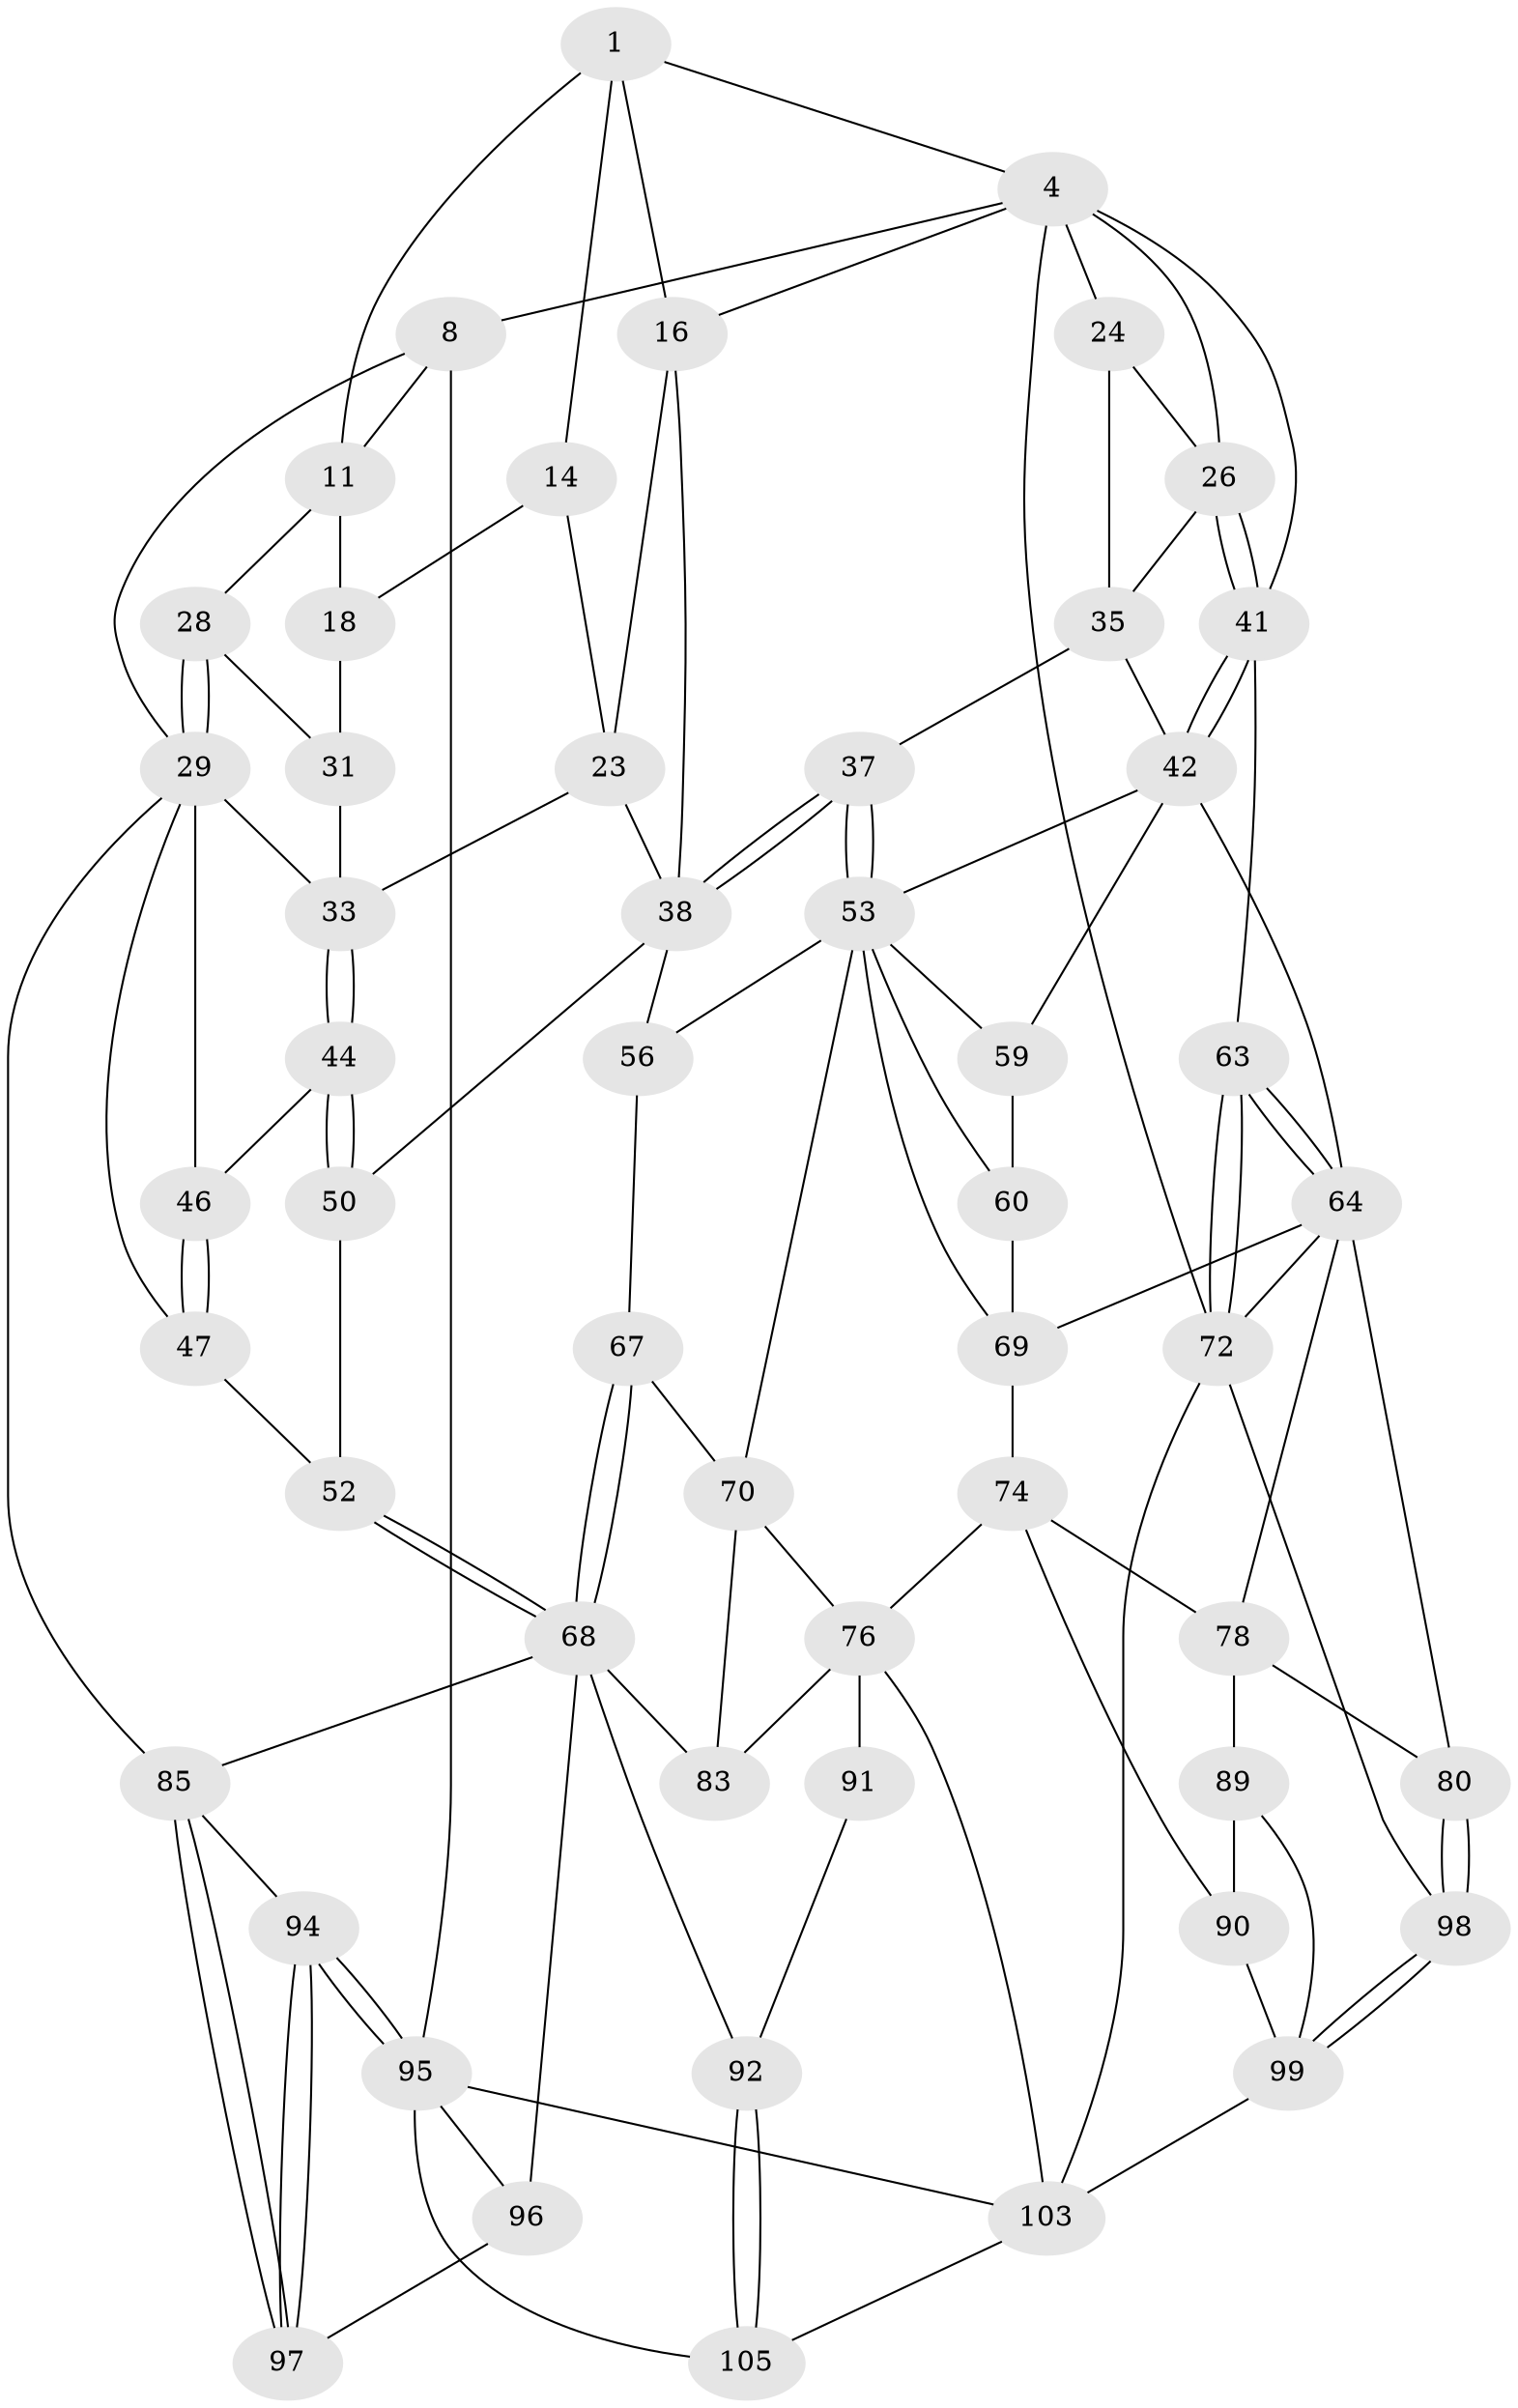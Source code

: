 // original degree distribution, {3: 0.018691588785046728, 5: 0.5607476635514018, 4: 0.22429906542056074, 6: 0.19626168224299065}
// Generated by graph-tools (version 1.1) at 2025/28/03/15/25 16:28:03]
// undirected, 53 vertices, 119 edges
graph export_dot {
graph [start="1"]
  node [color=gray90,style=filled];
  1 [pos="+0.2350656334048909+0",super="+10+2"];
  4 [pos="+0.5913453052532719+0",super="+5+20"];
  8 [pos="+0+0",super="+9"];
  11 [pos="+0.15085079844099153+0.028102766705125397",super="+12"];
  14 [pos="+0.3089462631601826+0.06360038257030906",super="+22+15"];
  16 [pos="+0.4551292306221175+0.16356171454975918",super="+21+17"];
  18 [pos="+0.22888252739096826+0.11631042663302527",super="+19"];
  23 [pos="+0.35297008415302344+0.1911374670198642",super="+32"];
  24 [pos="+0.7517565466720718+0.0603866981426284",super="+25"];
  26 [pos="+0.8513781687554747+0.18618890476398017",super="+27"];
  28 [pos="+0.05685145558510444+0.09939241468735968"];
  29 [pos="+0+0.1460884083459296",super="+39+30"];
  31 [pos="+0.17034619254711136+0.16405068472456358"];
  33 [pos="+0.2696083159897062+0.3139957745592531",super="+34"];
  35 [pos="+0.6972318907052765+0.22887324854306978",super="+36"];
  37 [pos="+0.5808184779906508+0.36012362939098513"];
  38 [pos="+0.5697542838776407+0.35536900626155243",super="+40"];
  41 [pos="+1+0.3544071116823371",super="+43"];
  42 [pos="+0.919411607860276+0.38285750650645756",super="+57"];
  44 [pos="+0.25602097023174075+0.3302305513397001",super="+45"];
  46 [pos="+0.1299601935160052+0.38396648231829156"];
  47 [pos="+0+0.5140949060141531"];
  50 [pos="+0.34449671436671175+0.5106750181165048",super="+51"];
  52 [pos="+0.24838306810881797+0.5831630205254122"];
  53 [pos="+0.5841970707950379+0.36953745987641945",super="+58+54"];
  56 [pos="+0.45838007509441725+0.575617979195007"];
  59 [pos="+0.6970812856150881+0.5167530273697499"];
  60 [pos="+0.643202807199436+0.5671512925403754"];
  63 [pos="+1+0.6641052011281783"];
  64 [pos="+0.8312241270975043+0.6269131780061221",super="+79+65"];
  67 [pos="+0.4469979136640184+0.5858971329271113"];
  68 [pos="+0.2662264526600972+0.6715387959868836",super="+82"];
  69 [pos="+0.7678198310175113+0.6128261717198514",super="+73"];
  70 [pos="+0.4875431127404019+0.722320544417136",super="+71"];
  72 [pos="+1+0.7450882461294788",super="+88"];
  74 [pos="+0.6269008472019033+0.6726822710034447",super="+75"];
  76 [pos="+0.5837857392686128+0.799030981455904",super="+101+77"];
  78 [pos="+0.7477973479841145+0.7448746690431359",super="+81"];
  80 [pos="+0.7621462102757438+0.7789337224050641"];
  83 [pos="+0.3244322562577475+0.7194299993947899"];
  85 [pos="+0.17766040552861595+0.7166819221616605",super="+86"];
  89 [pos="+0.7237579743202761+0.8275464385762452"];
  90 [pos="+0.6497303828764946+0.8378801221961906"];
  91 [pos="+0.40202658051849466+0.9186688023687332"];
  92 [pos="+0.276191574328675+0.8547494807931467"];
  94 [pos="+0+0.9889837921790509"];
  95 [pos="+0+1",super="+106"];
  96 [pos="+0.19709819301134218+0.8587820323205562"];
  97 [pos="+0.03218756341229075+0.8515692278607603"];
  98 [pos="+0.9429657884565944+0.8666747129663755"];
  99 [pos="+0.8642030262358454+0.9535401359060842",super="+100"];
  103 [pos="+0.544241299650524+1",super="+107+104"];
  105 [pos="+0.1819190979564372+1"];
  1 -- 11;
  1 -- 14 [weight=2];
  1 -- 16 [weight=2];
  1 -- 4;
  4 -- 8;
  4 -- 26;
  4 -- 72;
  4 -- 24 [weight=2];
  4 -- 16;
  4 -- 41;
  8 -- 95;
  8 -- 29;
  8 -- 11;
  11 -- 28;
  11 -- 18;
  14 -- 18 [weight=2];
  14 -- 23;
  16 -- 38;
  16 -- 23;
  18 -- 31;
  23 -- 33;
  23 -- 38;
  24 -- 26;
  24 -- 35;
  26 -- 41;
  26 -- 41;
  26 -- 35;
  28 -- 29;
  28 -- 29;
  28 -- 31;
  29 -- 46;
  29 -- 47;
  29 -- 33;
  29 -- 85;
  31 -- 33;
  33 -- 44;
  33 -- 44;
  35 -- 42;
  35 -- 37;
  37 -- 38;
  37 -- 38;
  37 -- 53;
  37 -- 53;
  38 -- 56;
  38 -- 50;
  41 -- 42;
  41 -- 42;
  41 -- 63;
  42 -- 64;
  42 -- 59;
  42 -- 53;
  44 -- 50 [weight=2];
  44 -- 50;
  44 -- 46;
  46 -- 47;
  46 -- 47;
  47 -- 52;
  50 -- 52;
  52 -- 68;
  52 -- 68;
  53 -- 59;
  53 -- 69;
  53 -- 70;
  53 -- 56;
  53 -- 60;
  56 -- 67;
  59 -- 60;
  60 -- 69;
  63 -- 64;
  63 -- 64;
  63 -- 72;
  63 -- 72;
  64 -- 80;
  64 -- 72;
  64 -- 69;
  64 -- 78;
  67 -- 68;
  67 -- 68;
  67 -- 70;
  68 -- 96;
  68 -- 83;
  68 -- 85;
  68 -- 92;
  69 -- 74;
  70 -- 83;
  70 -- 76;
  72 -- 103;
  72 -- 98;
  74 -- 78;
  74 -- 76;
  74 -- 90;
  76 -- 91 [weight=2];
  76 -- 103;
  76 -- 83;
  78 -- 80;
  78 -- 89;
  80 -- 98;
  80 -- 98;
  85 -- 97;
  85 -- 97;
  85 -- 94;
  89 -- 90;
  89 -- 99;
  90 -- 99;
  91 -- 92;
  92 -- 105;
  92 -- 105;
  94 -- 95;
  94 -- 95;
  94 -- 97;
  94 -- 97;
  95 -- 103;
  95 -- 96;
  95 -- 105;
  96 -- 97;
  98 -- 99;
  98 -- 99;
  99 -- 103 [weight=2];
  103 -- 105;
}
